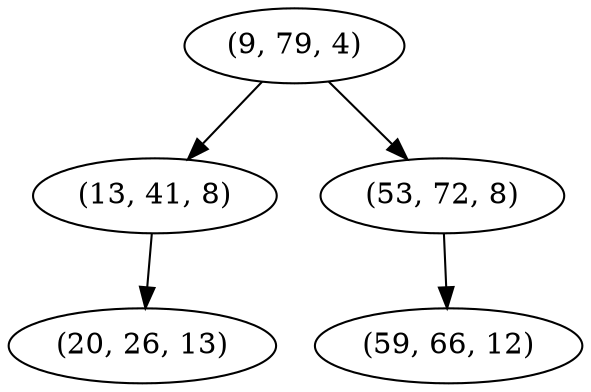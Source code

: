 digraph tree {
    "(9, 79, 4)";
    "(13, 41, 8)";
    "(20, 26, 13)";
    "(53, 72, 8)";
    "(59, 66, 12)";
    "(9, 79, 4)" -> "(13, 41, 8)";
    "(9, 79, 4)" -> "(53, 72, 8)";
    "(13, 41, 8)" -> "(20, 26, 13)";
    "(53, 72, 8)" -> "(59, 66, 12)";
}

